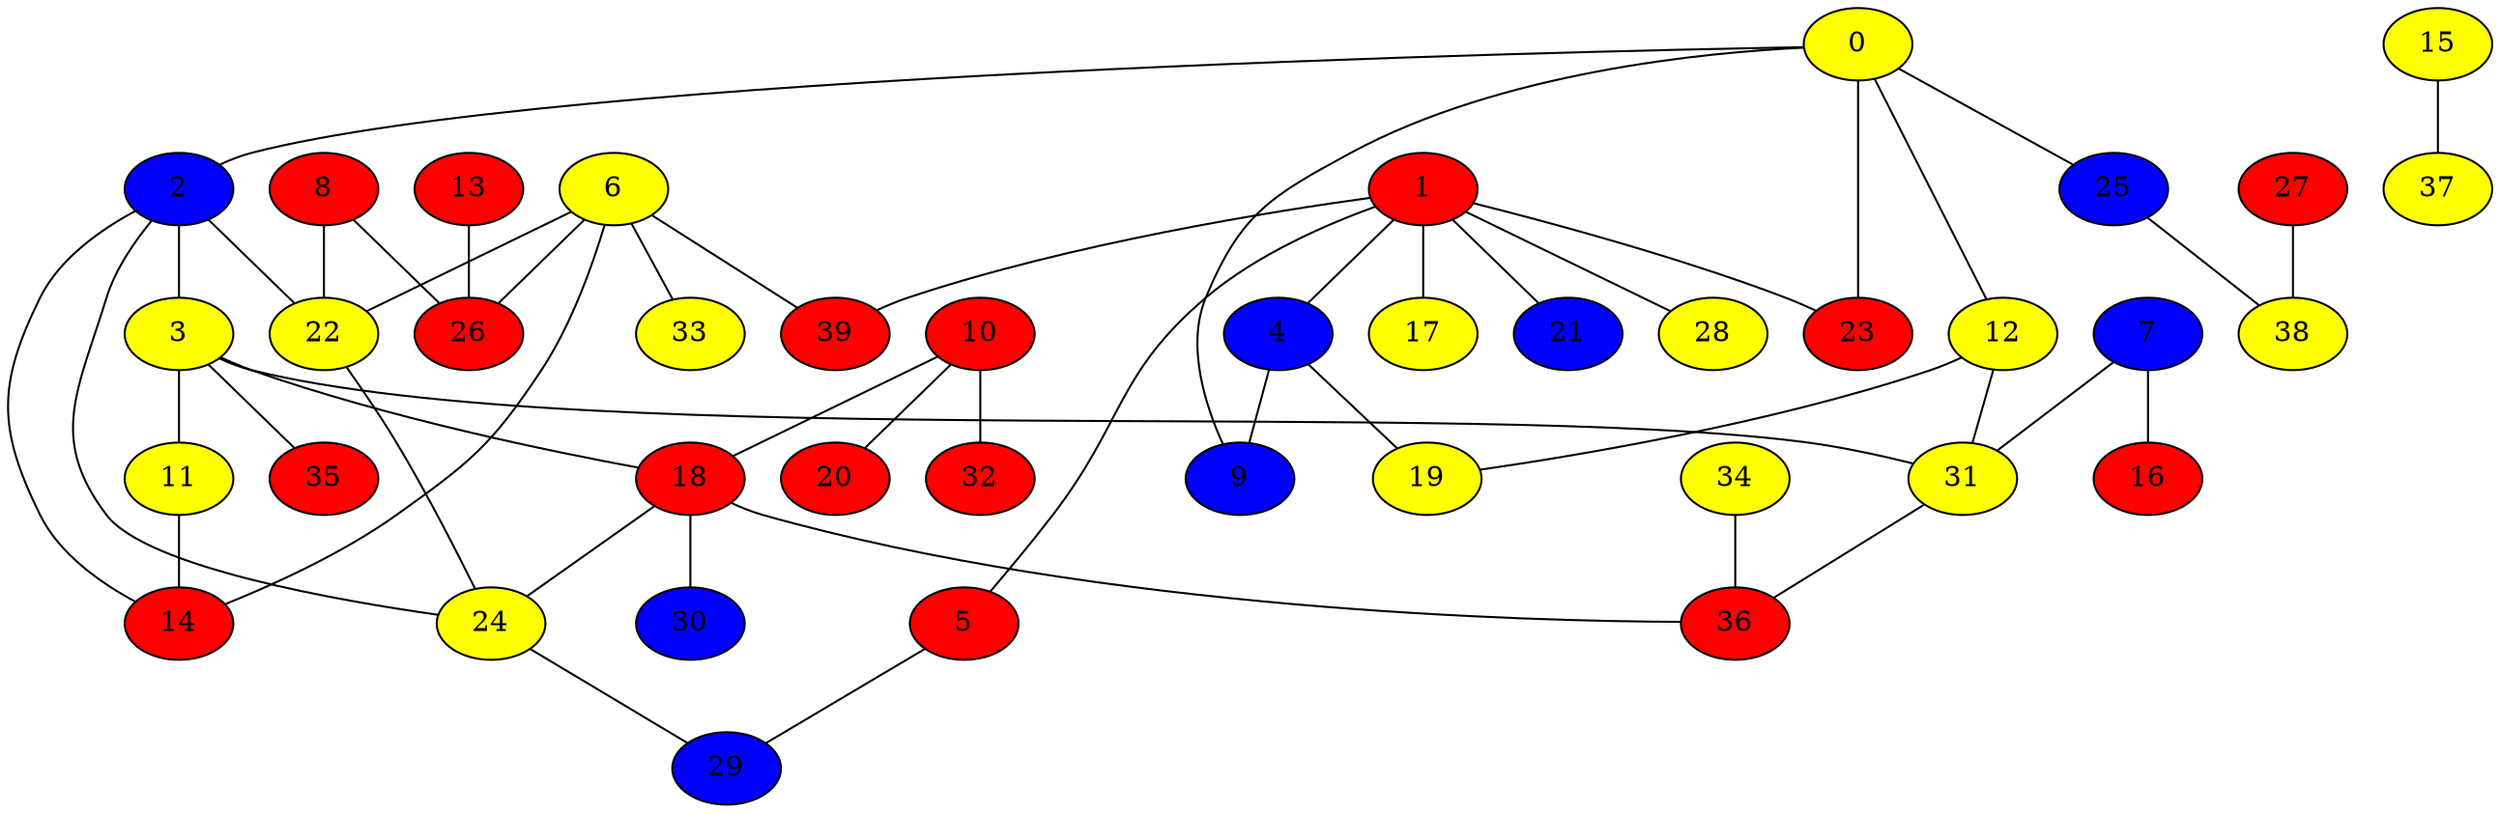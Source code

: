 graph {
0 [style = filled fillcolor = yellow];
1 [style = filled fillcolor = red];
2 [style = filled fillcolor = blue];
3 [style = filled fillcolor = yellow];
4 [style = filled fillcolor = blue];
5 [style = filled fillcolor = red];
6 [style = filled fillcolor = yellow];
7 [style = filled fillcolor = blue];
8 [style = filled fillcolor = red];
9 [style = filled fillcolor = blue];
10 [style = filled fillcolor = red];
11 [style = filled fillcolor = yellow];
12 [style = filled fillcolor = yellow];
13 [style = filled fillcolor = red];
14 [style = filled fillcolor = red];
15 [style = filled fillcolor = yellow];
16 [style = filled fillcolor = red];
17 [style = filled fillcolor = yellow];
18 [style = filled fillcolor = red];
19 [style = filled fillcolor = yellow];
20 [style = filled fillcolor = red];
21 [style = filled fillcolor = blue];
22 [style = filled fillcolor = yellow];
23 [style = filled fillcolor = red];
24 [style = filled fillcolor = yellow];
25 [style = filled fillcolor = blue];
26 [style = filled fillcolor = red];
27 [style = filled fillcolor = red];
28 [style = filled fillcolor = yellow];
29 [style = filled fillcolor = blue];
30 [style = filled fillcolor = blue];
31 [style = filled fillcolor = yellow];
32 [style = filled fillcolor = red];
33 [style = filled fillcolor = yellow];
34 [style = filled fillcolor = yellow];
35 [style = filled fillcolor = red];
36 [style = filled fillcolor = red];
37 [style = filled fillcolor = yellow];
38 [style = filled fillcolor = yellow];
39 [style = filled fillcolor = red];
0 -- 23;
0 -- 12;
0 -- 9;
0 -- 2;
0 -- 25;
1 -- 4;
1 -- 5;
1 -- 17;
1 -- 21;
1 -- 23;
1 -- 28;
1 -- 39;
2 -- 3;
2 -- 14;
2 -- 22;
2 -- 24;
3 -- 11;
3 -- 18;
3 -- 31;
3 -- 35;
4 -- 9;
4 -- 19;
5 -- 29;
6 -- 14;
6 -- 22;
6 -- 26;
6 -- 33;
6 -- 39;
7 -- 16;
7 -- 31;
8 -- 22;
8 -- 26;
10 -- 18;
10 -- 20;
10 -- 32;
11 -- 14;
12 -- 19;
12 -- 31;
13 -- 26;
15 -- 37;
18 -- 24;
18 -- 30;
18 -- 36;
22 -- 24;
24 -- 29;
25 -- 38;
27 -- 38;
31 -- 36;
34 -- 36;
}
